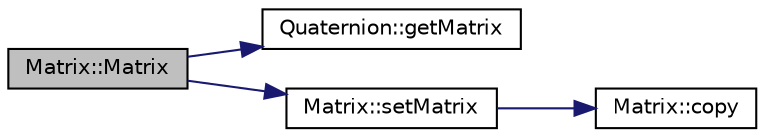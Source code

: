 digraph "Matrix::Matrix"
{
 // INTERACTIVE_SVG=YES
  edge [fontname="Helvetica",fontsize="10",labelfontname="Helvetica",labelfontsize="10"];
  node [fontname="Helvetica",fontsize="10",shape=record];
  rankdir="LR";
  Node1 [label="Matrix::Matrix",height=0.2,width=0.4,color="black", fillcolor="grey75", style="filled" fontcolor="black"];
  Node1 -> Node2 [color="midnightblue",fontsize="10",style="solid",fontname="Helvetica"];
  Node2 [label="Quaternion::getMatrix",height=0.2,width=0.4,color="black", fillcolor="white", style="filled",URL="$class_quaternion.html#ada1fd0672cf5300bdb58dfc68f1e6e3b",tooltip="Get column order matrix equivalent of this quaternion. "];
  Node1 -> Node3 [color="midnightblue",fontsize="10",style="solid",fontname="Helvetica"];
  Node3 [label="Matrix::setMatrix",height=0.2,width=0.4,color="black", fillcolor="white", style="filled",URL="$class_matrix.html#a621e259acfbfd7e52affc7ad2fd1285e",tooltip="S et the matrix. "];
  Node3 -> Node4 [color="midnightblue",fontsize="10",style="solid",fontname="Helvetica"];
  Node4 [label="Matrix::copy",height=0.2,width=0.4,color="black", fillcolor="white", style="filled",URL="$class_matrix.html#abc14139462f67a2059b69bb2bc52a446",tooltip="Copys value from source to dest. "];
}
